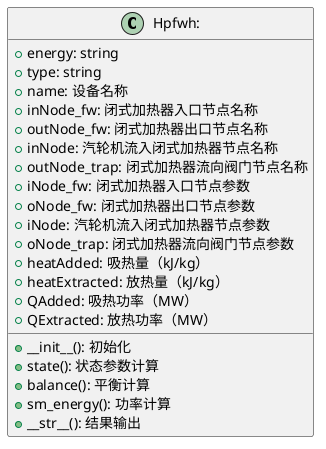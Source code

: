 @startuml

class Hpfwh:
{
    +energy: string
    +type: string
    +name: 设备名称
    +inNode_fw: 闭式加热器入口节点名称
    +outNode_fw: 闭式加热器出口节点名称
    +inNode: 汽轮机流入闭式加热器节点名称
    +outNode_trap: 闭式加热器流向阀门节点名称
    +iNode_fw: 闭式加热器入口节点参数
    +oNode_fw: 闭式加热器出口节点参数
    +iNode: 汽轮机流入闭式加热器节点参数
    +oNode_trap: 闭式加热器流向阀门节点参数
    +heatAdded: 吸热量（kJ/kg）
    +heatExtracted: 放热量（kJ/kg）
    +QAdded: 吸热功率（MW）
    +QExtracted: 放热功率（MW）
    +__init__(): 初始化
    +state(): 状态参数计算
    +balance(): 平衡计算
    +sm_energy(): 功率计算
    +__str__(): 结果输出
}

@enduml